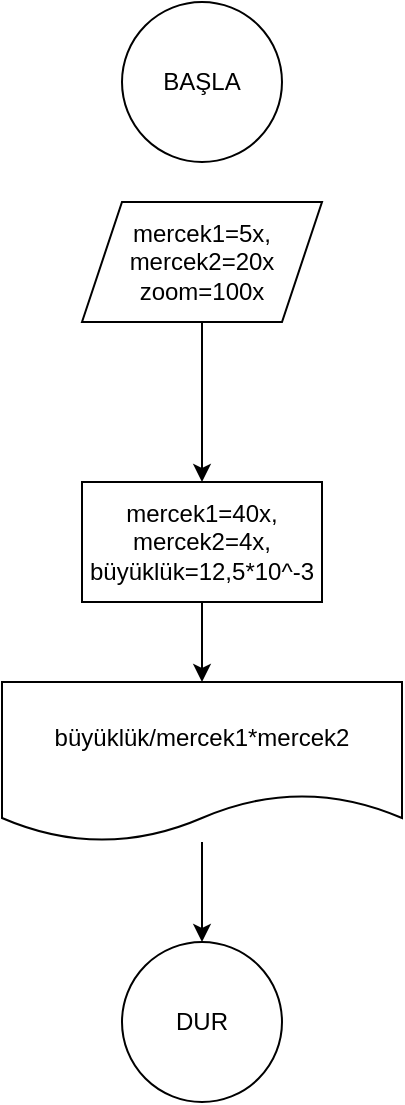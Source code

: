 <mxfile version="15.0.2" type="device"><diagram id="5kcWlXto6F3SdoGkAay_" name="Page-1"><mxGraphModel dx="1248" dy="677" grid="1" gridSize="10" guides="1" tooltips="1" connect="1" arrows="1" fold="1" page="1" pageScale="1" pageWidth="827" pageHeight="1169" math="0" shadow="0"><root><mxCell id="0"/><mxCell id="1" parent="0"/><mxCell id="NffC2jyrfefL74Qa_2by-1" value="DUR" style="ellipse;whiteSpace=wrap;html=1;aspect=fixed;" vertex="1" parent="1"><mxGeometry x="360" y="510" width="80" height="80" as="geometry"/></mxCell><mxCell id="NffC2jyrfefL74Qa_2by-2" value="BAŞLA" style="ellipse;whiteSpace=wrap;html=1;aspect=fixed;" vertex="1" parent="1"><mxGeometry x="360" y="40" width="80" height="80" as="geometry"/></mxCell><mxCell id="NffC2jyrfefL74Qa_2by-5" value="" style="edgeStyle=orthogonalEdgeStyle;rounded=0;orthogonalLoop=1;jettySize=auto;html=1;" edge="1" parent="1" source="NffC2jyrfefL74Qa_2by-3" target="NffC2jyrfefL74Qa_2by-4"><mxGeometry relative="1" as="geometry"/></mxCell><mxCell id="NffC2jyrfefL74Qa_2by-3" value="mercek1=5x,&lt;br&gt;mercek2=20x&lt;br&gt;zoom=100x" style="shape=parallelogram;perimeter=parallelogramPerimeter;whiteSpace=wrap;html=1;fixedSize=1;" vertex="1" parent="1"><mxGeometry x="340" y="140" width="120" height="60" as="geometry"/></mxCell><mxCell id="NffC2jyrfefL74Qa_2by-8" value="" style="edgeStyle=orthogonalEdgeStyle;rounded=0;orthogonalLoop=1;jettySize=auto;html=1;" edge="1" parent="1" source="NffC2jyrfefL74Qa_2by-4" target="NffC2jyrfefL74Qa_2by-7"><mxGeometry relative="1" as="geometry"/></mxCell><mxCell id="NffC2jyrfefL74Qa_2by-4" value="mercek1=40x,&lt;br&gt;mercek2=4x,&lt;br&gt;büyüklük=12,5*10^-3" style="whiteSpace=wrap;html=1;" vertex="1" parent="1"><mxGeometry x="340" y="280" width="120" height="60" as="geometry"/></mxCell><mxCell id="NffC2jyrfefL74Qa_2by-9" value="" style="edgeStyle=orthogonalEdgeStyle;rounded=0;orthogonalLoop=1;jettySize=auto;html=1;" edge="1" parent="1" source="NffC2jyrfefL74Qa_2by-7" target="NffC2jyrfefL74Qa_2by-1"><mxGeometry relative="1" as="geometry"/></mxCell><mxCell id="NffC2jyrfefL74Qa_2by-7" value="büyüklük/mercek1*mercek2" style="shape=document;whiteSpace=wrap;html=1;boundedLbl=1;" vertex="1" parent="1"><mxGeometry x="300" y="380" width="200" height="80" as="geometry"/></mxCell></root></mxGraphModel></diagram></mxfile>